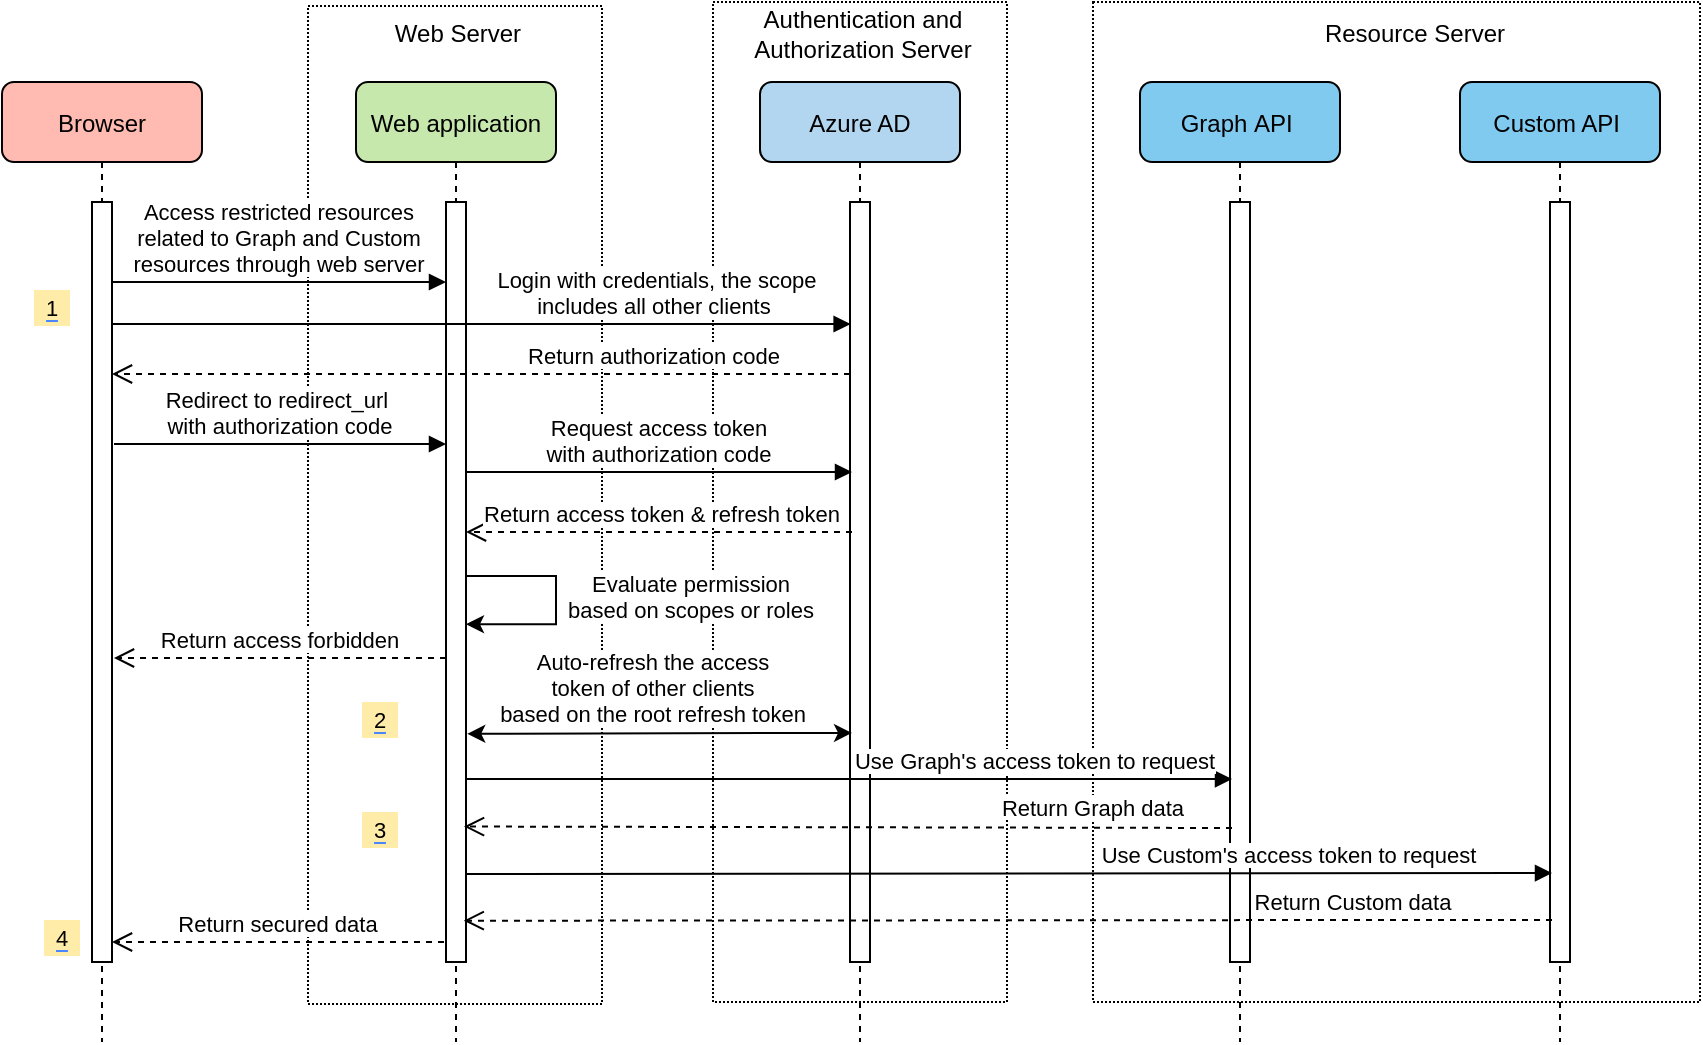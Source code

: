 <mxfile version="13.6.2" type="device"><diagram id="kgpKYQtTHZ0yAKxKKP6v" name="Page-1"><mxGraphModel dx="793" dy="461" grid="1" gridSize="10" guides="1" tooltips="1" connect="1" arrows="1" fold="1" page="1" pageScale="1" pageWidth="850" pageHeight="1100" math="0" shadow="0"><root><mxCell id="0"/><mxCell id="1" parent="0"/><mxCell id="8OaaKrN09oYVDXz9ovkA-10" value="" style="rounded=0;whiteSpace=wrap;html=1;dashed=1;dashPattern=1 1;" parent="1" vertex="1"><mxGeometry x="679.5" y="40" width="303.5" height="500" as="geometry"/></mxCell><mxCell id="8OaaKrN09oYVDXz9ovkA-6" value="" style="rounded=0;whiteSpace=wrap;html=1;dashed=1;dashPattern=1 1;" parent="1" vertex="1"><mxGeometry x="489.5" y="40" width="147" height="500" as="geometry"/></mxCell><mxCell id="8OaaKrN09oYVDXz9ovkA-4" value="" style="rounded=0;whiteSpace=wrap;html=1;dashed=1;dashPattern=1 1;" parent="1" vertex="1"><mxGeometry x="287" y="42" width="147" height="499" as="geometry"/></mxCell><mxCell id="3nuBFxr9cyL0pnOWT2aG-1" value="Browser" style="shape=umlLifeline;perimeter=lifelinePerimeter;container=1;collapsible=0;recursiveResize=0;rounded=1;shadow=0;strokeWidth=1;fillColor=#FFBBB1;" parent="1" vertex="1"><mxGeometry x="134" y="80" width="100" height="480" as="geometry"/></mxCell><mxCell id="3nuBFxr9cyL0pnOWT2aG-2" value="" style="points=[];perimeter=orthogonalPerimeter;rounded=0;shadow=0;strokeWidth=1;" parent="3nuBFxr9cyL0pnOWT2aG-1" vertex="1"><mxGeometry x="45" y="60" width="10" height="380" as="geometry"/></mxCell><mxCell id="3nuBFxr9cyL0pnOWT2aG-5" value="Web application" style="shape=umlLifeline;perimeter=lifelinePerimeter;container=1;collapsible=0;recursiveResize=0;rounded=1;shadow=0;strokeWidth=1;fillColor=#C7E8AC;" parent="1" vertex="1"><mxGeometry x="311" y="80" width="100" height="480" as="geometry"/></mxCell><mxCell id="3nuBFxr9cyL0pnOWT2aG-6" value="" style="points=[];perimeter=orthogonalPerimeter;rounded=0;shadow=0;strokeWidth=1;" parent="3nuBFxr9cyL0pnOWT2aG-5" vertex="1"><mxGeometry x="45" y="60" width="10" height="380" as="geometry"/></mxCell><mxCell id="3nuBFxr9cyL0pnOWT2aG-7" value="Return secured data" style="verticalAlign=bottom;endArrow=open;dashed=1;endSize=8;exitX=0;exitY=0.95;shadow=0;strokeWidth=1;fontSize=11;" parent="1" edge="1"><mxGeometry relative="1" as="geometry"><mxPoint x="189" y="510.0" as="targetPoint"/><mxPoint x="355" y="510.0" as="sourcePoint"/></mxGeometry></mxCell><mxCell id="3nuBFxr9cyL0pnOWT2aG-8" value="Access restricted resources &#10;related to Graph and Custom &#10;resources through web server " style="verticalAlign=bottom;endArrow=block;shadow=0;strokeWidth=1;fontSize=11;" parent="1" edge="1"><mxGeometry relative="1" as="geometry"><mxPoint x="189" y="180" as="sourcePoint"/><mxPoint x="356" y="180" as="targetPoint"/></mxGeometry></mxCell><mxCell id="o5tUvNKxY8nh53MyDNSe-2" value="Azure AD " style="shape=umlLifeline;perimeter=lifelinePerimeter;container=1;collapsible=0;recursiveResize=0;rounded=1;shadow=0;strokeWidth=1;fillColor=#B2D6EF;" parent="1" vertex="1"><mxGeometry x="513" y="80" width="100" height="480" as="geometry"/></mxCell><mxCell id="o5tUvNKxY8nh53MyDNSe-3" value="" style="points=[];perimeter=orthogonalPerimeter;rounded=0;shadow=0;strokeWidth=1;" parent="o5tUvNKxY8nh53MyDNSe-2" vertex="1"><mxGeometry x="45" y="60" width="10" height="380" as="geometry"/></mxCell><mxCell id="o5tUvNKxY8nh53MyDNSe-4" value="Graph API " style="shape=umlLifeline;perimeter=lifelinePerimeter;container=1;collapsible=0;recursiveResize=0;rounded=1;shadow=0;strokeWidth=1;fillColor=#81CAEF;" parent="1" vertex="1"><mxGeometry x="703" y="80" width="100" height="480" as="geometry"/></mxCell><mxCell id="o5tUvNKxY8nh53MyDNSe-5" value="" style="points=[];perimeter=orthogonalPerimeter;rounded=0;shadow=0;strokeWidth=1;" parent="o5tUvNKxY8nh53MyDNSe-4" vertex="1"><mxGeometry x="45" y="60" width="10" height="380" as="geometry"/></mxCell><mxCell id="o5tUvNKxY8nh53MyDNSe-7" value="&lt;span style=&quot;background-color: rgb(255, 236, 169); font-size: 11px;&quot;&gt;1&lt;/span&gt;" style="rounded=0;whiteSpace=wrap;html=1;labelBackgroundColor=#4A86FF;fillColor=#FFECA9;strokeColor=none;fontSize=11;" parent="1" vertex="1"><mxGeometry x="150" y="184" width="18" height="18" as="geometry"/></mxCell><mxCell id="o5tUvNKxY8nh53MyDNSe-8" value="Login with credentials, the scope &#10;includes all other clients " style="verticalAlign=bottom;endArrow=block;shadow=0;strokeWidth=1;fontSize=11;spacingTop=0;spacingRight=-3;" parent="1" edge="1"><mxGeometry x="0.468" relative="1" as="geometry"><mxPoint x="189" y="201" as="sourcePoint"/><mxPoint x="558.31" y="201" as="targetPoint"/><mxPoint as="offset"/></mxGeometry></mxCell><mxCell id="o5tUvNKxY8nh53MyDNSe-18" value="Use Graph's access token to request" style="verticalAlign=bottom;endArrow=block;shadow=0;strokeWidth=1;entryX=0.005;entryY=0.784;entryDx=0;entryDy=0;entryPerimeter=0;fontSize=11;spacingLeft=19;spacingBottom=0;spacingRight=18;" parent="1" edge="1"><mxGeometry x="0.483" relative="1" as="geometry"><mxPoint x="366" y="428.52" as="sourcePoint"/><mxPoint x="749" y="428.52" as="targetPoint"/><mxPoint as="offset"/></mxGeometry></mxCell><mxCell id="o5tUvNKxY8nh53MyDNSe-19" value="Return Graph data" style="verticalAlign=bottom;endArrow=open;dashed=1;endSize=8;shadow=0;strokeWidth=1;entryX=0.9;entryY=0.703;entryDx=0;entryDy=0;entryPerimeter=0;exitX=-0.007;exitY=0.617;exitDx=0;exitDy=0;exitPerimeter=0;spacingRight=1;spacingLeft=0;fontSize=11;" parent="1" edge="1"><mxGeometry x="-0.641" y="-1" relative="1" as="geometry"><mxPoint x="365" y="452.26" as="targetPoint"/><mxPoint x="749" y="453" as="sourcePoint"/><mxPoint as="offset"/></mxGeometry></mxCell><mxCell id="o5tUvNKxY8nh53MyDNSe-20" style="edgeStyle=orthogonalEdgeStyle;rounded=0;orthogonalLoop=1;jettySize=auto;html=1;entryX=1;entryY=0.479;entryDx=0;entryDy=0;entryPerimeter=0;fontSize=11;" parent="1" edge="1"><mxGeometry relative="1" as="geometry"><mxPoint x="366" y="351.12" as="targetPoint"/><mxPoint x="366" y="327.0" as="sourcePoint"/><Array as="points"><mxPoint x="411" y="327"/><mxPoint x="411" y="351"/></Array></mxGeometry></mxCell><mxCell id="o5tUvNKxY8nh53MyDNSe-21" value="Evaluate permission &#10;based on scopes or roles" style="edgeLabel;align=center;verticalAlign=middle;resizable=0;points=[];fontSize=11;spacingRight=0;spacingLeft=16;" parent="o5tUvNKxY8nh53MyDNSe-20" vertex="1" connectable="0"><mxGeometry x="-0.694" relative="1" as="geometry"><mxPoint x="86.76" y="9.99" as="offset"/></mxGeometry></mxCell><mxCell id="o5tUvNKxY8nh53MyDNSe-24" value="&lt;span style=&quot;background-color: rgb(255, 236, 169); font-size: 11px;&quot;&gt;4&lt;/span&gt;" style="rounded=0;whiteSpace=wrap;html=1;labelBackgroundColor=#4A86FF;fillColor=#FFECA9;strokeColor=none;fontSize=11;" parent="1" vertex="1"><mxGeometry x="155" y="499" width="18" height="18" as="geometry"/></mxCell><mxCell id="tJP6bS9B5hXS_ld_FEM6-2" value="Request access token &#10;with authorization code" style="verticalAlign=bottom;endArrow=block;entryX=0;entryY=0;shadow=0;strokeWidth=1;fontSize=11;" parent="1" edge="1"><mxGeometry relative="1" as="geometry"><mxPoint x="366" y="275.0" as="sourcePoint"/><mxPoint x="559" y="275.0" as="targetPoint"/></mxGeometry></mxCell><mxCell id="tJP6bS9B5hXS_ld_FEM6-3" value="Return authorization code" style="verticalAlign=bottom;endArrow=open;dashed=1;endSize=8;shadow=0;strokeWidth=1;exitX=-0.007;exitY=0.617;exitDx=0;exitDy=0;exitPerimeter=0;spacingRight=-4;entryX=0.969;entryY=0.171;entryDx=0;entryDy=0;entryPerimeter=0;fontSize=11;" parent="1" edge="1"><mxGeometry x="-0.459" relative="1" as="geometry"><mxPoint x="189" y="226" as="targetPoint"/><mxPoint x="558" y="226" as="sourcePoint"/><mxPoint as="offset"/></mxGeometry></mxCell><mxCell id="tJP6bS9B5hXS_ld_FEM6-4" value="Redirect to redirect_url &#10;with authorization code" style="verticalAlign=bottom;endArrow=block;entryX=0;entryY=0;shadow=0;strokeWidth=1;fontSize=11;" parent="1" edge="1"><mxGeometry relative="1" as="geometry"><mxPoint x="190" y="261" as="sourcePoint"/><mxPoint x="356" y="261.0" as="targetPoint"/></mxGeometry></mxCell><mxCell id="tJP6bS9B5hXS_ld_FEM6-5" value="Return access token &amp; refresh token" style="verticalAlign=bottom;endArrow=open;dashed=1;endSize=8;shadow=0;strokeWidth=1;exitX=-0.007;exitY=0.617;exitDx=0;exitDy=0;exitPerimeter=0;spacingRight=-4;fontSize=11;" parent="1" edge="1"><mxGeometry x="0.005" relative="1" as="geometry"><mxPoint x="366" y="305" as="targetPoint"/><mxPoint x="559" y="305.0" as="sourcePoint"/><mxPoint as="offset"/></mxGeometry></mxCell><mxCell id="8OaaKrN09oYVDXz9ovkA-5" value="Web Server" style="text;html=1;strokeColor=none;fillColor=none;align=center;verticalAlign=middle;whiteSpace=wrap;rounded=0;dashed=1;dashPattern=1 1;" parent="1" vertex="1"><mxGeometry x="304" y="46" width="116" height="20" as="geometry"/></mxCell><mxCell id="8OaaKrN09oYVDXz9ovkA-7" value="Authentication and Authorization Server" style="text;html=1;strokeColor=none;fillColor=none;align=center;verticalAlign=middle;whiteSpace=wrap;rounded=0;dashed=1;dashPattern=1 1;" parent="1" vertex="1"><mxGeometry x="502.5" y="46" width="122.5" height="20" as="geometry"/></mxCell><mxCell id="8OaaKrN09oYVDXz9ovkA-8" value="Custom API " style="shape=umlLifeline;perimeter=lifelinePerimeter;container=1;collapsible=0;recursiveResize=0;rounded=1;shadow=0;strokeWidth=1;fillColor=#81CAEF;" parent="1" vertex="1"><mxGeometry x="863" y="80" width="100" height="480" as="geometry"/></mxCell><mxCell id="8OaaKrN09oYVDXz9ovkA-9" value="" style="points=[];perimeter=orthogonalPerimeter;rounded=0;shadow=0;strokeWidth=1;" parent="8OaaKrN09oYVDXz9ovkA-8" vertex="1"><mxGeometry x="45" y="60" width="10" height="380" as="geometry"/></mxCell><mxCell id="8OaaKrN09oYVDXz9ovkA-11" value="Resource Server" style="text;html=1;strokeColor=none;fillColor=none;align=center;verticalAlign=middle;whiteSpace=wrap;rounded=0;dashed=1;dashPattern=1 1;" parent="1" vertex="1"><mxGeometry x="761" y="46" width="159" height="20" as="geometry"/></mxCell><mxCell id="8OaaKrN09oYVDXz9ovkA-17" value="Use Custom's access token to request" style="verticalAlign=bottom;endArrow=block;shadow=0;strokeWidth=1;entryX=0.005;entryY=0.784;entryDx=0;entryDy=0;entryPerimeter=0;fontSize=11;spacingLeft=19;spacingBottom=0;spacingRight=18;" parent="1" edge="1"><mxGeometry x="0.514" relative="1" as="geometry"><mxPoint x="366" y="476" as="sourcePoint"/><mxPoint x="909" y="475.52" as="targetPoint"/><mxPoint as="offset"/></mxGeometry></mxCell><mxCell id="8OaaKrN09oYVDXz9ovkA-18" value="Return Custom data" style="verticalAlign=bottom;endArrow=open;dashed=1;endSize=8;shadow=0;strokeWidth=1;exitX=0.2;exitY=0.807;exitDx=0;exitDy=0;exitPerimeter=0;spacingRight=1;spacingLeft=0;fontSize=11;entryX=0.986;entryY=0.808;entryDx=0;entryDy=0;entryPerimeter=0;" parent="1" edge="1"><mxGeometry x="-0.636" relative="1" as="geometry"><mxPoint x="364.86" y="499.36" as="targetPoint"/><mxPoint x="909.0" y="498.94" as="sourcePoint"/><mxPoint as="offset"/></mxGeometry></mxCell><mxCell id="8OaaKrN09oYVDXz9ovkA-22" value="&lt;span style=&quot;background-color: rgb(255, 236, 169); font-size: 11px;&quot;&gt;3&lt;/span&gt;" style="rounded=0;whiteSpace=wrap;html=1;labelBackgroundColor=#4A86FF;fillColor=#FFECA9;strokeColor=none;fontSize=11;" parent="1" vertex="1"><mxGeometry x="314" y="445" width="18" height="18" as="geometry"/></mxCell><mxCell id="bHPj6wIeyg5ToQ--CuVG-3" value="Return access forbidden" style="verticalAlign=bottom;endArrow=open;dashed=1;endSize=8;exitX=0;exitY=0.95;shadow=0;strokeWidth=1;fontSize=11;" parent="1" edge="1"><mxGeometry relative="1" as="geometry"><mxPoint x="190" y="368" as="targetPoint"/><mxPoint x="356" y="368" as="sourcePoint"/></mxGeometry></mxCell><mxCell id="bHPj6wIeyg5ToQ--CuVG-4" value="" style="endArrow=classic;startArrow=classic;html=1;fontSize=11;entryX=0.1;entryY=0.538;entryDx=0;entryDy=0;entryPerimeter=0;exitX=1.011;exitY=0.607;exitDx=0;exitDy=0;exitPerimeter=0;spacingTop=1;spacingLeft=0;" parent="1" edge="1"><mxGeometry width="50" height="50" relative="1" as="geometry"><mxPoint x="366.617" y="405.893" as="sourcePoint"/><mxPoint x="559" y="405.44" as="targetPoint"/></mxGeometry></mxCell><mxCell id="bHPj6wIeyg5ToQ--CuVG-5" value="Auto-refresh the access &lt;br&gt;token of other clients &lt;br&gt;based on the root refresh token" style="edgeLabel;html=1;align=center;verticalAlign=middle;resizable=0;points=[];fontSize=11;" parent="bHPj6wIeyg5ToQ--CuVG-4" vertex="1" connectable="0"><mxGeometry x="-0.158" y="3" relative="1" as="geometry"><mxPoint x="11" y="-20" as="offset"/></mxGeometry></mxCell><mxCell id="bHPj6wIeyg5ToQ--CuVG-6" value="&lt;span style=&quot;background-color: rgb(255 , 236 , 169) ; font-size: 11px&quot;&gt;2&lt;/span&gt;" style="rounded=0;whiteSpace=wrap;html=1;labelBackgroundColor=#4A86FF;fillColor=#FFECA9;strokeColor=none;fontSize=11;" parent="1" vertex="1"><mxGeometry x="314" y="390" width="18" height="18" as="geometry"/></mxCell></root></mxGraphModel></diagram></mxfile>